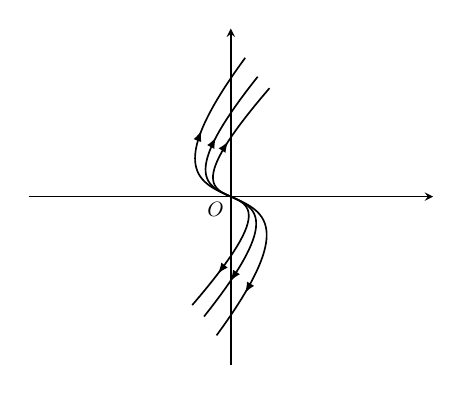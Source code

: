 \begin{tikzpicture}[scale=.75]
    \begin{axis}[axis lines=middle,thick,
            xmin=-4, xmax=4,
            ymin=-4, ymax=4,restrict y to domain=-2.5:2.5,
            ticks=none]
        \node at (-.3,-.3) {$O$};
        \addplot[thick,domain=-2:2,samples=100,transform canvas={rotate around={-50:(0,0)}},decoration = {markings,
                    mark=at position 0.25 with {\arrowreversed {latex}},mark=at position 0.85 with {\arrow{latex}}  },postaction={decorate}] (x,-x^3+.6*x);
        \addplot[thick,domain=-2:2,samples=100,transform canvas={rotate around={-50:(0,0)}},decoration = {markings,
                    mark=at position 0.25 with {\arrowreversed {latex}},mark=at position 0.85 with {\arrow{latex}}  },postaction={decorate}] (x,-2*x^3+.6*x);
        \addplot[thick,domain=-2:2,samples=100,transform canvas={rotate around={-50:(0,0)}},decoration = {markings,
                    mark=at position 0.25 with {\arrowreversed {latex}},mark=at position 0.85 with {\arrow{latex}}  },postaction={decorate}] (x,-.5*x^3+.6*x);
    \end{axis}
\end{tikzpicture}